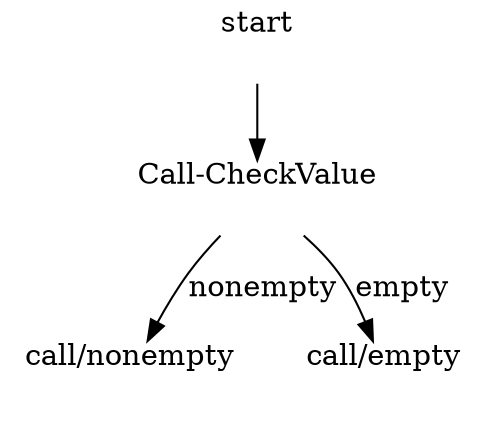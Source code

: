 digraph pl1_top_plaintext {
  rankdir=TD;
  node [color=white,style=filled,shape=plaintext,labelloc=t];
  s [label="start",image="../../../icons/pipeline_start_node.gif"];
  ccv [label="Call-CheckValue",image="../../../icons/pipeline_call_node.gif"];
  cne [label="call/nonempty",image="../../../icons/pipeline_interaction_node.gif"];
  ce [label="call/empty",image="../../../icons/pipeline_interaction_node.gif"];

  //Edges
  s -> ccv;
  ccv -> cne [label="nonempty"];
  ccv -> ce [label="empty"];
}
